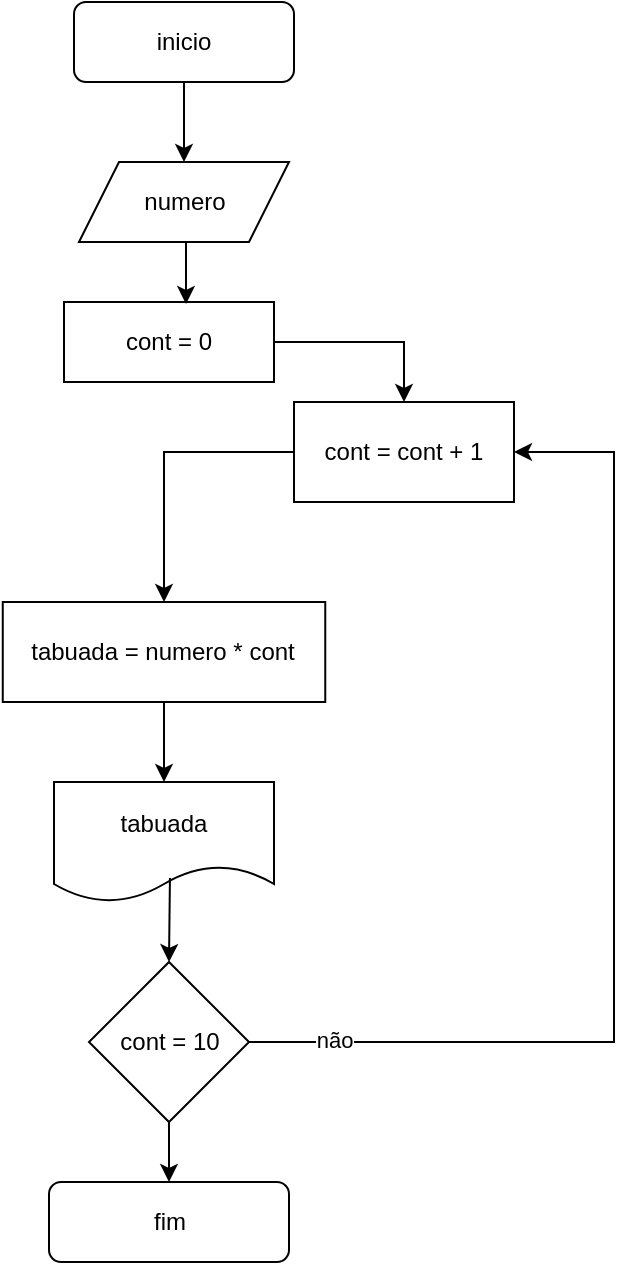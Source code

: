 <mxfile version="26.0.9">
  <diagram name="Página-1" id="BSRXS3mPUt0xW3dFuNx-">
    <mxGraphModel dx="864" dy="516" grid="1" gridSize="10" guides="1" tooltips="1" connect="1" arrows="1" fold="1" page="1" pageScale="1" pageWidth="1169" pageHeight="1654" math="0" shadow="0">
      <root>
        <mxCell id="0" />
        <mxCell id="1" parent="0" />
        <mxCell id="fkWbs9PVJMLdorz33c4r-6" style="edgeStyle=orthogonalEdgeStyle;rounded=0;orthogonalLoop=1;jettySize=auto;html=1;exitX=0.5;exitY=1;exitDx=0;exitDy=0;entryX=0.5;entryY=0;entryDx=0;entryDy=0;" edge="1" parent="1" source="fkWbs9PVJMLdorz33c4r-1" target="fkWbs9PVJMLdorz33c4r-2">
          <mxGeometry relative="1" as="geometry" />
        </mxCell>
        <mxCell id="fkWbs9PVJMLdorz33c4r-1" value="inicio" style="rounded=1;whiteSpace=wrap;html=1;" vertex="1" parent="1">
          <mxGeometry x="370" y="20" width="110" height="40" as="geometry" />
        </mxCell>
        <mxCell id="fkWbs9PVJMLdorz33c4r-2" value="numero" style="shape=parallelogram;perimeter=parallelogramPerimeter;whiteSpace=wrap;html=1;fixedSize=1;" vertex="1" parent="1">
          <mxGeometry x="372.5" y="100" width="105" height="40" as="geometry" />
        </mxCell>
        <mxCell id="fkWbs9PVJMLdorz33c4r-17" style="edgeStyle=orthogonalEdgeStyle;rounded=0;orthogonalLoop=1;jettySize=auto;html=1;exitX=0.5;exitY=1;exitDx=0;exitDy=0;entryX=0.5;entryY=0;entryDx=0;entryDy=0;" edge="1" parent="1" source="fkWbs9PVJMLdorz33c4r-4" target="fkWbs9PVJMLdorz33c4r-12">
          <mxGeometry relative="1" as="geometry" />
        </mxCell>
        <mxCell id="fkWbs9PVJMLdorz33c4r-4" value="tabuada = numero * cont" style="rounded=0;whiteSpace=wrap;html=1;" vertex="1" parent="1">
          <mxGeometry x="334.38" y="320" width="161.25" height="50" as="geometry" />
        </mxCell>
        <mxCell id="fkWbs9PVJMLdorz33c4r-24" style="edgeStyle=orthogonalEdgeStyle;rounded=0;orthogonalLoop=1;jettySize=auto;html=1;exitX=1;exitY=0.5;exitDx=0;exitDy=0;entryX=0.5;entryY=0;entryDx=0;entryDy=0;" edge="1" parent="1" source="fkWbs9PVJMLdorz33c4r-5" target="fkWbs9PVJMLdorz33c4r-21">
          <mxGeometry relative="1" as="geometry" />
        </mxCell>
        <mxCell id="fkWbs9PVJMLdorz33c4r-5" value="cont = 0" style="rounded=0;whiteSpace=wrap;html=1;" vertex="1" parent="1">
          <mxGeometry x="365" y="170" width="105" height="40" as="geometry" />
        </mxCell>
        <mxCell id="fkWbs9PVJMLdorz33c4r-7" style="edgeStyle=orthogonalEdgeStyle;rounded=0;orthogonalLoop=1;jettySize=auto;html=1;exitX=0.5;exitY=1;exitDx=0;exitDy=0;entryX=0.581;entryY=0.025;entryDx=0;entryDy=0;entryPerimeter=0;" edge="1" parent="1" source="fkWbs9PVJMLdorz33c4r-2" target="fkWbs9PVJMLdorz33c4r-5">
          <mxGeometry relative="1" as="geometry" />
        </mxCell>
        <mxCell id="fkWbs9PVJMLdorz33c4r-16" style="edgeStyle=orthogonalEdgeStyle;rounded=0;orthogonalLoop=1;jettySize=auto;html=1;exitX=0.5;exitY=1;exitDx=0;exitDy=0;entryX=0.5;entryY=0;entryDx=0;entryDy=0;" edge="1" parent="1" source="fkWbs9PVJMLdorz33c4r-10" target="fkWbs9PVJMLdorz33c4r-13">
          <mxGeometry relative="1" as="geometry" />
        </mxCell>
        <mxCell id="fkWbs9PVJMLdorz33c4r-26" style="edgeStyle=orthogonalEdgeStyle;rounded=0;orthogonalLoop=1;jettySize=auto;html=1;exitX=1;exitY=0.5;exitDx=0;exitDy=0;entryX=1;entryY=0.5;entryDx=0;entryDy=0;" edge="1" parent="1" source="fkWbs9PVJMLdorz33c4r-10" target="fkWbs9PVJMLdorz33c4r-21">
          <mxGeometry relative="1" as="geometry">
            <Array as="points">
              <mxPoint x="640" y="540" />
              <mxPoint x="640" y="245" />
            </Array>
          </mxGeometry>
        </mxCell>
        <mxCell id="fkWbs9PVJMLdorz33c4r-29" value="não" style="edgeLabel;html=1;align=center;verticalAlign=middle;resizable=0;points=[];" vertex="1" connectable="0" parent="fkWbs9PVJMLdorz33c4r-26">
          <mxGeometry x="-0.843" y="1" relative="1" as="geometry">
            <mxPoint x="1" as="offset" />
          </mxGeometry>
        </mxCell>
        <mxCell id="fkWbs9PVJMLdorz33c4r-10" value="cont = 10" style="rhombus;whiteSpace=wrap;html=1;" vertex="1" parent="1">
          <mxGeometry x="377.5" y="500" width="80" height="80" as="geometry" />
        </mxCell>
        <mxCell id="fkWbs9PVJMLdorz33c4r-12" value="tabuada" style="shape=document;whiteSpace=wrap;html=1;boundedLbl=1;" vertex="1" parent="1">
          <mxGeometry x="360" y="410" width="110" height="60" as="geometry" />
        </mxCell>
        <mxCell id="fkWbs9PVJMLdorz33c4r-13" value="fim" style="rounded=1;whiteSpace=wrap;html=1;" vertex="1" parent="1">
          <mxGeometry x="357.5" y="610" width="120" height="40" as="geometry" />
        </mxCell>
        <mxCell id="fkWbs9PVJMLdorz33c4r-18" value="" style="endArrow=classic;html=1;rounded=0;exitX=0.527;exitY=0.8;exitDx=0;exitDy=0;exitPerimeter=0;entryX=0.5;entryY=0;entryDx=0;entryDy=0;" edge="1" parent="1" source="fkWbs9PVJMLdorz33c4r-12" target="fkWbs9PVJMLdorz33c4r-10">
          <mxGeometry width="50" height="50" relative="1" as="geometry">
            <mxPoint x="420" y="390" as="sourcePoint" />
            <mxPoint x="470" y="340" as="targetPoint" />
          </mxGeometry>
        </mxCell>
        <mxCell id="fkWbs9PVJMLdorz33c4r-25" style="edgeStyle=orthogonalEdgeStyle;rounded=0;orthogonalLoop=1;jettySize=auto;html=1;exitX=0;exitY=0.5;exitDx=0;exitDy=0;entryX=0.5;entryY=0;entryDx=0;entryDy=0;" edge="1" parent="1" source="fkWbs9PVJMLdorz33c4r-21" target="fkWbs9PVJMLdorz33c4r-4">
          <mxGeometry relative="1" as="geometry" />
        </mxCell>
        <mxCell id="fkWbs9PVJMLdorz33c4r-21" value="cont = cont + 1" style="rounded=0;whiteSpace=wrap;html=1;" vertex="1" parent="1">
          <mxGeometry x="480" y="220" width="110" height="50" as="geometry" />
        </mxCell>
      </root>
    </mxGraphModel>
  </diagram>
</mxfile>
